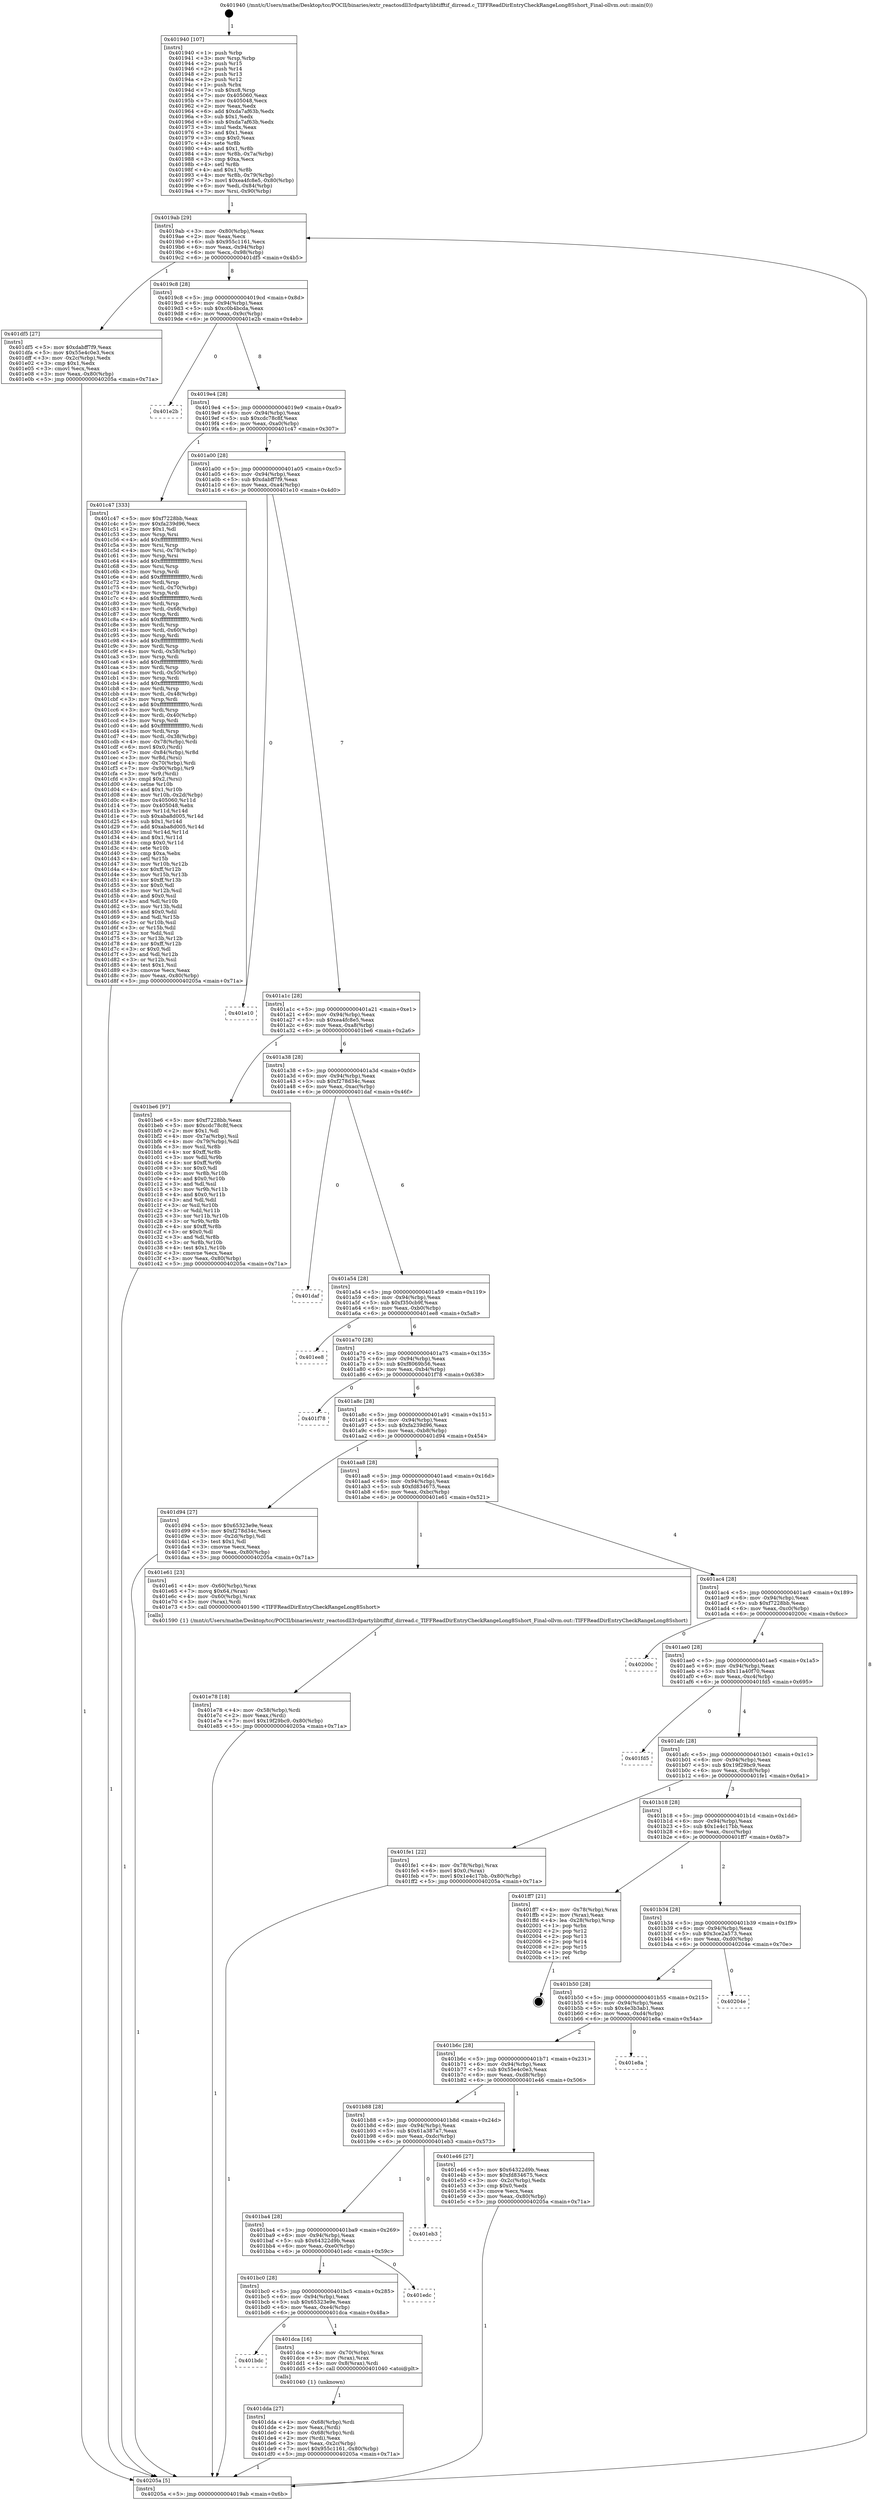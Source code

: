 digraph "0x401940" {
  label = "0x401940 (/mnt/c/Users/mathe/Desktop/tcc/POCII/binaries/extr_reactosdll3rdpartylibtifftif_dirread.c_TIFFReadDirEntryCheckRangeLong8Sshort_Final-ollvm.out::main(0))"
  labelloc = "t"
  node[shape=record]

  Entry [label="",width=0.3,height=0.3,shape=circle,fillcolor=black,style=filled]
  "0x4019ab" [label="{
     0x4019ab [29]\l
     | [instrs]\l
     &nbsp;&nbsp;0x4019ab \<+3\>: mov -0x80(%rbp),%eax\l
     &nbsp;&nbsp;0x4019ae \<+2\>: mov %eax,%ecx\l
     &nbsp;&nbsp;0x4019b0 \<+6\>: sub $0x955c1161,%ecx\l
     &nbsp;&nbsp;0x4019b6 \<+6\>: mov %eax,-0x94(%rbp)\l
     &nbsp;&nbsp;0x4019bc \<+6\>: mov %ecx,-0x98(%rbp)\l
     &nbsp;&nbsp;0x4019c2 \<+6\>: je 0000000000401df5 \<main+0x4b5\>\l
  }"]
  "0x401df5" [label="{
     0x401df5 [27]\l
     | [instrs]\l
     &nbsp;&nbsp;0x401df5 \<+5\>: mov $0xdabff7f9,%eax\l
     &nbsp;&nbsp;0x401dfa \<+5\>: mov $0x55e4c0e3,%ecx\l
     &nbsp;&nbsp;0x401dff \<+3\>: mov -0x2c(%rbp),%edx\l
     &nbsp;&nbsp;0x401e02 \<+3\>: cmp $0x1,%edx\l
     &nbsp;&nbsp;0x401e05 \<+3\>: cmovl %ecx,%eax\l
     &nbsp;&nbsp;0x401e08 \<+3\>: mov %eax,-0x80(%rbp)\l
     &nbsp;&nbsp;0x401e0b \<+5\>: jmp 000000000040205a \<main+0x71a\>\l
  }"]
  "0x4019c8" [label="{
     0x4019c8 [28]\l
     | [instrs]\l
     &nbsp;&nbsp;0x4019c8 \<+5\>: jmp 00000000004019cd \<main+0x8d\>\l
     &nbsp;&nbsp;0x4019cd \<+6\>: mov -0x94(%rbp),%eax\l
     &nbsp;&nbsp;0x4019d3 \<+5\>: sub $0xc0b4bcda,%eax\l
     &nbsp;&nbsp;0x4019d8 \<+6\>: mov %eax,-0x9c(%rbp)\l
     &nbsp;&nbsp;0x4019de \<+6\>: je 0000000000401e2b \<main+0x4eb\>\l
  }"]
  Exit [label="",width=0.3,height=0.3,shape=circle,fillcolor=black,style=filled,peripheries=2]
  "0x401e2b" [label="{
     0x401e2b\l
  }", style=dashed]
  "0x4019e4" [label="{
     0x4019e4 [28]\l
     | [instrs]\l
     &nbsp;&nbsp;0x4019e4 \<+5\>: jmp 00000000004019e9 \<main+0xa9\>\l
     &nbsp;&nbsp;0x4019e9 \<+6\>: mov -0x94(%rbp),%eax\l
     &nbsp;&nbsp;0x4019ef \<+5\>: sub $0xcdc78c8f,%eax\l
     &nbsp;&nbsp;0x4019f4 \<+6\>: mov %eax,-0xa0(%rbp)\l
     &nbsp;&nbsp;0x4019fa \<+6\>: je 0000000000401c47 \<main+0x307\>\l
  }"]
  "0x401e78" [label="{
     0x401e78 [18]\l
     | [instrs]\l
     &nbsp;&nbsp;0x401e78 \<+4\>: mov -0x58(%rbp),%rdi\l
     &nbsp;&nbsp;0x401e7c \<+2\>: mov %eax,(%rdi)\l
     &nbsp;&nbsp;0x401e7e \<+7\>: movl $0x19f29bc9,-0x80(%rbp)\l
     &nbsp;&nbsp;0x401e85 \<+5\>: jmp 000000000040205a \<main+0x71a\>\l
  }"]
  "0x401c47" [label="{
     0x401c47 [333]\l
     | [instrs]\l
     &nbsp;&nbsp;0x401c47 \<+5\>: mov $0xf7228bb,%eax\l
     &nbsp;&nbsp;0x401c4c \<+5\>: mov $0xfa239d96,%ecx\l
     &nbsp;&nbsp;0x401c51 \<+2\>: mov $0x1,%dl\l
     &nbsp;&nbsp;0x401c53 \<+3\>: mov %rsp,%rsi\l
     &nbsp;&nbsp;0x401c56 \<+4\>: add $0xfffffffffffffff0,%rsi\l
     &nbsp;&nbsp;0x401c5a \<+3\>: mov %rsi,%rsp\l
     &nbsp;&nbsp;0x401c5d \<+4\>: mov %rsi,-0x78(%rbp)\l
     &nbsp;&nbsp;0x401c61 \<+3\>: mov %rsp,%rsi\l
     &nbsp;&nbsp;0x401c64 \<+4\>: add $0xfffffffffffffff0,%rsi\l
     &nbsp;&nbsp;0x401c68 \<+3\>: mov %rsi,%rsp\l
     &nbsp;&nbsp;0x401c6b \<+3\>: mov %rsp,%rdi\l
     &nbsp;&nbsp;0x401c6e \<+4\>: add $0xfffffffffffffff0,%rdi\l
     &nbsp;&nbsp;0x401c72 \<+3\>: mov %rdi,%rsp\l
     &nbsp;&nbsp;0x401c75 \<+4\>: mov %rdi,-0x70(%rbp)\l
     &nbsp;&nbsp;0x401c79 \<+3\>: mov %rsp,%rdi\l
     &nbsp;&nbsp;0x401c7c \<+4\>: add $0xfffffffffffffff0,%rdi\l
     &nbsp;&nbsp;0x401c80 \<+3\>: mov %rdi,%rsp\l
     &nbsp;&nbsp;0x401c83 \<+4\>: mov %rdi,-0x68(%rbp)\l
     &nbsp;&nbsp;0x401c87 \<+3\>: mov %rsp,%rdi\l
     &nbsp;&nbsp;0x401c8a \<+4\>: add $0xfffffffffffffff0,%rdi\l
     &nbsp;&nbsp;0x401c8e \<+3\>: mov %rdi,%rsp\l
     &nbsp;&nbsp;0x401c91 \<+4\>: mov %rdi,-0x60(%rbp)\l
     &nbsp;&nbsp;0x401c95 \<+3\>: mov %rsp,%rdi\l
     &nbsp;&nbsp;0x401c98 \<+4\>: add $0xfffffffffffffff0,%rdi\l
     &nbsp;&nbsp;0x401c9c \<+3\>: mov %rdi,%rsp\l
     &nbsp;&nbsp;0x401c9f \<+4\>: mov %rdi,-0x58(%rbp)\l
     &nbsp;&nbsp;0x401ca3 \<+3\>: mov %rsp,%rdi\l
     &nbsp;&nbsp;0x401ca6 \<+4\>: add $0xfffffffffffffff0,%rdi\l
     &nbsp;&nbsp;0x401caa \<+3\>: mov %rdi,%rsp\l
     &nbsp;&nbsp;0x401cad \<+4\>: mov %rdi,-0x50(%rbp)\l
     &nbsp;&nbsp;0x401cb1 \<+3\>: mov %rsp,%rdi\l
     &nbsp;&nbsp;0x401cb4 \<+4\>: add $0xfffffffffffffff0,%rdi\l
     &nbsp;&nbsp;0x401cb8 \<+3\>: mov %rdi,%rsp\l
     &nbsp;&nbsp;0x401cbb \<+4\>: mov %rdi,-0x48(%rbp)\l
     &nbsp;&nbsp;0x401cbf \<+3\>: mov %rsp,%rdi\l
     &nbsp;&nbsp;0x401cc2 \<+4\>: add $0xfffffffffffffff0,%rdi\l
     &nbsp;&nbsp;0x401cc6 \<+3\>: mov %rdi,%rsp\l
     &nbsp;&nbsp;0x401cc9 \<+4\>: mov %rdi,-0x40(%rbp)\l
     &nbsp;&nbsp;0x401ccd \<+3\>: mov %rsp,%rdi\l
     &nbsp;&nbsp;0x401cd0 \<+4\>: add $0xfffffffffffffff0,%rdi\l
     &nbsp;&nbsp;0x401cd4 \<+3\>: mov %rdi,%rsp\l
     &nbsp;&nbsp;0x401cd7 \<+4\>: mov %rdi,-0x38(%rbp)\l
     &nbsp;&nbsp;0x401cdb \<+4\>: mov -0x78(%rbp),%rdi\l
     &nbsp;&nbsp;0x401cdf \<+6\>: movl $0x0,(%rdi)\l
     &nbsp;&nbsp;0x401ce5 \<+7\>: mov -0x84(%rbp),%r8d\l
     &nbsp;&nbsp;0x401cec \<+3\>: mov %r8d,(%rsi)\l
     &nbsp;&nbsp;0x401cef \<+4\>: mov -0x70(%rbp),%rdi\l
     &nbsp;&nbsp;0x401cf3 \<+7\>: mov -0x90(%rbp),%r9\l
     &nbsp;&nbsp;0x401cfa \<+3\>: mov %r9,(%rdi)\l
     &nbsp;&nbsp;0x401cfd \<+3\>: cmpl $0x2,(%rsi)\l
     &nbsp;&nbsp;0x401d00 \<+4\>: setne %r10b\l
     &nbsp;&nbsp;0x401d04 \<+4\>: and $0x1,%r10b\l
     &nbsp;&nbsp;0x401d08 \<+4\>: mov %r10b,-0x2d(%rbp)\l
     &nbsp;&nbsp;0x401d0c \<+8\>: mov 0x405060,%r11d\l
     &nbsp;&nbsp;0x401d14 \<+7\>: mov 0x405048,%ebx\l
     &nbsp;&nbsp;0x401d1b \<+3\>: mov %r11d,%r14d\l
     &nbsp;&nbsp;0x401d1e \<+7\>: sub $0xaba8d005,%r14d\l
     &nbsp;&nbsp;0x401d25 \<+4\>: sub $0x1,%r14d\l
     &nbsp;&nbsp;0x401d29 \<+7\>: add $0xaba8d005,%r14d\l
     &nbsp;&nbsp;0x401d30 \<+4\>: imul %r14d,%r11d\l
     &nbsp;&nbsp;0x401d34 \<+4\>: and $0x1,%r11d\l
     &nbsp;&nbsp;0x401d38 \<+4\>: cmp $0x0,%r11d\l
     &nbsp;&nbsp;0x401d3c \<+4\>: sete %r10b\l
     &nbsp;&nbsp;0x401d40 \<+3\>: cmp $0xa,%ebx\l
     &nbsp;&nbsp;0x401d43 \<+4\>: setl %r15b\l
     &nbsp;&nbsp;0x401d47 \<+3\>: mov %r10b,%r12b\l
     &nbsp;&nbsp;0x401d4a \<+4\>: xor $0xff,%r12b\l
     &nbsp;&nbsp;0x401d4e \<+3\>: mov %r15b,%r13b\l
     &nbsp;&nbsp;0x401d51 \<+4\>: xor $0xff,%r13b\l
     &nbsp;&nbsp;0x401d55 \<+3\>: xor $0x0,%dl\l
     &nbsp;&nbsp;0x401d58 \<+3\>: mov %r12b,%sil\l
     &nbsp;&nbsp;0x401d5b \<+4\>: and $0x0,%sil\l
     &nbsp;&nbsp;0x401d5f \<+3\>: and %dl,%r10b\l
     &nbsp;&nbsp;0x401d62 \<+3\>: mov %r13b,%dil\l
     &nbsp;&nbsp;0x401d65 \<+4\>: and $0x0,%dil\l
     &nbsp;&nbsp;0x401d69 \<+3\>: and %dl,%r15b\l
     &nbsp;&nbsp;0x401d6c \<+3\>: or %r10b,%sil\l
     &nbsp;&nbsp;0x401d6f \<+3\>: or %r15b,%dil\l
     &nbsp;&nbsp;0x401d72 \<+3\>: xor %dil,%sil\l
     &nbsp;&nbsp;0x401d75 \<+3\>: or %r13b,%r12b\l
     &nbsp;&nbsp;0x401d78 \<+4\>: xor $0xff,%r12b\l
     &nbsp;&nbsp;0x401d7c \<+3\>: or $0x0,%dl\l
     &nbsp;&nbsp;0x401d7f \<+3\>: and %dl,%r12b\l
     &nbsp;&nbsp;0x401d82 \<+3\>: or %r12b,%sil\l
     &nbsp;&nbsp;0x401d85 \<+4\>: test $0x1,%sil\l
     &nbsp;&nbsp;0x401d89 \<+3\>: cmovne %ecx,%eax\l
     &nbsp;&nbsp;0x401d8c \<+3\>: mov %eax,-0x80(%rbp)\l
     &nbsp;&nbsp;0x401d8f \<+5\>: jmp 000000000040205a \<main+0x71a\>\l
  }"]
  "0x401a00" [label="{
     0x401a00 [28]\l
     | [instrs]\l
     &nbsp;&nbsp;0x401a00 \<+5\>: jmp 0000000000401a05 \<main+0xc5\>\l
     &nbsp;&nbsp;0x401a05 \<+6\>: mov -0x94(%rbp),%eax\l
     &nbsp;&nbsp;0x401a0b \<+5\>: sub $0xdabff7f9,%eax\l
     &nbsp;&nbsp;0x401a10 \<+6\>: mov %eax,-0xa4(%rbp)\l
     &nbsp;&nbsp;0x401a16 \<+6\>: je 0000000000401e10 \<main+0x4d0\>\l
  }"]
  "0x401dda" [label="{
     0x401dda [27]\l
     | [instrs]\l
     &nbsp;&nbsp;0x401dda \<+4\>: mov -0x68(%rbp),%rdi\l
     &nbsp;&nbsp;0x401dde \<+2\>: mov %eax,(%rdi)\l
     &nbsp;&nbsp;0x401de0 \<+4\>: mov -0x68(%rbp),%rdi\l
     &nbsp;&nbsp;0x401de4 \<+2\>: mov (%rdi),%eax\l
     &nbsp;&nbsp;0x401de6 \<+3\>: mov %eax,-0x2c(%rbp)\l
     &nbsp;&nbsp;0x401de9 \<+7\>: movl $0x955c1161,-0x80(%rbp)\l
     &nbsp;&nbsp;0x401df0 \<+5\>: jmp 000000000040205a \<main+0x71a\>\l
  }"]
  "0x401e10" [label="{
     0x401e10\l
  }", style=dashed]
  "0x401a1c" [label="{
     0x401a1c [28]\l
     | [instrs]\l
     &nbsp;&nbsp;0x401a1c \<+5\>: jmp 0000000000401a21 \<main+0xe1\>\l
     &nbsp;&nbsp;0x401a21 \<+6\>: mov -0x94(%rbp),%eax\l
     &nbsp;&nbsp;0x401a27 \<+5\>: sub $0xea4fc8e5,%eax\l
     &nbsp;&nbsp;0x401a2c \<+6\>: mov %eax,-0xa8(%rbp)\l
     &nbsp;&nbsp;0x401a32 \<+6\>: je 0000000000401be6 \<main+0x2a6\>\l
  }"]
  "0x401bdc" [label="{
     0x401bdc\l
  }", style=dashed]
  "0x401be6" [label="{
     0x401be6 [97]\l
     | [instrs]\l
     &nbsp;&nbsp;0x401be6 \<+5\>: mov $0xf7228bb,%eax\l
     &nbsp;&nbsp;0x401beb \<+5\>: mov $0xcdc78c8f,%ecx\l
     &nbsp;&nbsp;0x401bf0 \<+2\>: mov $0x1,%dl\l
     &nbsp;&nbsp;0x401bf2 \<+4\>: mov -0x7a(%rbp),%sil\l
     &nbsp;&nbsp;0x401bf6 \<+4\>: mov -0x79(%rbp),%dil\l
     &nbsp;&nbsp;0x401bfa \<+3\>: mov %sil,%r8b\l
     &nbsp;&nbsp;0x401bfd \<+4\>: xor $0xff,%r8b\l
     &nbsp;&nbsp;0x401c01 \<+3\>: mov %dil,%r9b\l
     &nbsp;&nbsp;0x401c04 \<+4\>: xor $0xff,%r9b\l
     &nbsp;&nbsp;0x401c08 \<+3\>: xor $0x0,%dl\l
     &nbsp;&nbsp;0x401c0b \<+3\>: mov %r8b,%r10b\l
     &nbsp;&nbsp;0x401c0e \<+4\>: and $0x0,%r10b\l
     &nbsp;&nbsp;0x401c12 \<+3\>: and %dl,%sil\l
     &nbsp;&nbsp;0x401c15 \<+3\>: mov %r9b,%r11b\l
     &nbsp;&nbsp;0x401c18 \<+4\>: and $0x0,%r11b\l
     &nbsp;&nbsp;0x401c1c \<+3\>: and %dl,%dil\l
     &nbsp;&nbsp;0x401c1f \<+3\>: or %sil,%r10b\l
     &nbsp;&nbsp;0x401c22 \<+3\>: or %dil,%r11b\l
     &nbsp;&nbsp;0x401c25 \<+3\>: xor %r11b,%r10b\l
     &nbsp;&nbsp;0x401c28 \<+3\>: or %r9b,%r8b\l
     &nbsp;&nbsp;0x401c2b \<+4\>: xor $0xff,%r8b\l
     &nbsp;&nbsp;0x401c2f \<+3\>: or $0x0,%dl\l
     &nbsp;&nbsp;0x401c32 \<+3\>: and %dl,%r8b\l
     &nbsp;&nbsp;0x401c35 \<+3\>: or %r8b,%r10b\l
     &nbsp;&nbsp;0x401c38 \<+4\>: test $0x1,%r10b\l
     &nbsp;&nbsp;0x401c3c \<+3\>: cmovne %ecx,%eax\l
     &nbsp;&nbsp;0x401c3f \<+3\>: mov %eax,-0x80(%rbp)\l
     &nbsp;&nbsp;0x401c42 \<+5\>: jmp 000000000040205a \<main+0x71a\>\l
  }"]
  "0x401a38" [label="{
     0x401a38 [28]\l
     | [instrs]\l
     &nbsp;&nbsp;0x401a38 \<+5\>: jmp 0000000000401a3d \<main+0xfd\>\l
     &nbsp;&nbsp;0x401a3d \<+6\>: mov -0x94(%rbp),%eax\l
     &nbsp;&nbsp;0x401a43 \<+5\>: sub $0xf278d34c,%eax\l
     &nbsp;&nbsp;0x401a48 \<+6\>: mov %eax,-0xac(%rbp)\l
     &nbsp;&nbsp;0x401a4e \<+6\>: je 0000000000401daf \<main+0x46f\>\l
  }"]
  "0x40205a" [label="{
     0x40205a [5]\l
     | [instrs]\l
     &nbsp;&nbsp;0x40205a \<+5\>: jmp 00000000004019ab \<main+0x6b\>\l
  }"]
  "0x401940" [label="{
     0x401940 [107]\l
     | [instrs]\l
     &nbsp;&nbsp;0x401940 \<+1\>: push %rbp\l
     &nbsp;&nbsp;0x401941 \<+3\>: mov %rsp,%rbp\l
     &nbsp;&nbsp;0x401944 \<+2\>: push %r15\l
     &nbsp;&nbsp;0x401946 \<+2\>: push %r14\l
     &nbsp;&nbsp;0x401948 \<+2\>: push %r13\l
     &nbsp;&nbsp;0x40194a \<+2\>: push %r12\l
     &nbsp;&nbsp;0x40194c \<+1\>: push %rbx\l
     &nbsp;&nbsp;0x40194d \<+7\>: sub $0xc8,%rsp\l
     &nbsp;&nbsp;0x401954 \<+7\>: mov 0x405060,%eax\l
     &nbsp;&nbsp;0x40195b \<+7\>: mov 0x405048,%ecx\l
     &nbsp;&nbsp;0x401962 \<+2\>: mov %eax,%edx\l
     &nbsp;&nbsp;0x401964 \<+6\>: add $0xda7af63b,%edx\l
     &nbsp;&nbsp;0x40196a \<+3\>: sub $0x1,%edx\l
     &nbsp;&nbsp;0x40196d \<+6\>: sub $0xda7af63b,%edx\l
     &nbsp;&nbsp;0x401973 \<+3\>: imul %edx,%eax\l
     &nbsp;&nbsp;0x401976 \<+3\>: and $0x1,%eax\l
     &nbsp;&nbsp;0x401979 \<+3\>: cmp $0x0,%eax\l
     &nbsp;&nbsp;0x40197c \<+4\>: sete %r8b\l
     &nbsp;&nbsp;0x401980 \<+4\>: and $0x1,%r8b\l
     &nbsp;&nbsp;0x401984 \<+4\>: mov %r8b,-0x7a(%rbp)\l
     &nbsp;&nbsp;0x401988 \<+3\>: cmp $0xa,%ecx\l
     &nbsp;&nbsp;0x40198b \<+4\>: setl %r8b\l
     &nbsp;&nbsp;0x40198f \<+4\>: and $0x1,%r8b\l
     &nbsp;&nbsp;0x401993 \<+4\>: mov %r8b,-0x79(%rbp)\l
     &nbsp;&nbsp;0x401997 \<+7\>: movl $0xea4fc8e5,-0x80(%rbp)\l
     &nbsp;&nbsp;0x40199e \<+6\>: mov %edi,-0x84(%rbp)\l
     &nbsp;&nbsp;0x4019a4 \<+7\>: mov %rsi,-0x90(%rbp)\l
  }"]
  "0x401dca" [label="{
     0x401dca [16]\l
     | [instrs]\l
     &nbsp;&nbsp;0x401dca \<+4\>: mov -0x70(%rbp),%rax\l
     &nbsp;&nbsp;0x401dce \<+3\>: mov (%rax),%rax\l
     &nbsp;&nbsp;0x401dd1 \<+4\>: mov 0x8(%rax),%rdi\l
     &nbsp;&nbsp;0x401dd5 \<+5\>: call 0000000000401040 \<atoi@plt\>\l
     | [calls]\l
     &nbsp;&nbsp;0x401040 \{1\} (unknown)\l
  }"]
  "0x401bc0" [label="{
     0x401bc0 [28]\l
     | [instrs]\l
     &nbsp;&nbsp;0x401bc0 \<+5\>: jmp 0000000000401bc5 \<main+0x285\>\l
     &nbsp;&nbsp;0x401bc5 \<+6\>: mov -0x94(%rbp),%eax\l
     &nbsp;&nbsp;0x401bcb \<+5\>: sub $0x65323e9e,%eax\l
     &nbsp;&nbsp;0x401bd0 \<+6\>: mov %eax,-0xe4(%rbp)\l
     &nbsp;&nbsp;0x401bd6 \<+6\>: je 0000000000401dca \<main+0x48a\>\l
  }"]
  "0x401daf" [label="{
     0x401daf\l
  }", style=dashed]
  "0x401a54" [label="{
     0x401a54 [28]\l
     | [instrs]\l
     &nbsp;&nbsp;0x401a54 \<+5\>: jmp 0000000000401a59 \<main+0x119\>\l
     &nbsp;&nbsp;0x401a59 \<+6\>: mov -0x94(%rbp),%eax\l
     &nbsp;&nbsp;0x401a5f \<+5\>: sub $0xf350cb9f,%eax\l
     &nbsp;&nbsp;0x401a64 \<+6\>: mov %eax,-0xb0(%rbp)\l
     &nbsp;&nbsp;0x401a6a \<+6\>: je 0000000000401ee8 \<main+0x5a8\>\l
  }"]
  "0x401edc" [label="{
     0x401edc\l
  }", style=dashed]
  "0x401ee8" [label="{
     0x401ee8\l
  }", style=dashed]
  "0x401a70" [label="{
     0x401a70 [28]\l
     | [instrs]\l
     &nbsp;&nbsp;0x401a70 \<+5\>: jmp 0000000000401a75 \<main+0x135\>\l
     &nbsp;&nbsp;0x401a75 \<+6\>: mov -0x94(%rbp),%eax\l
     &nbsp;&nbsp;0x401a7b \<+5\>: sub $0xf8069b56,%eax\l
     &nbsp;&nbsp;0x401a80 \<+6\>: mov %eax,-0xb4(%rbp)\l
     &nbsp;&nbsp;0x401a86 \<+6\>: je 0000000000401f78 \<main+0x638\>\l
  }"]
  "0x401ba4" [label="{
     0x401ba4 [28]\l
     | [instrs]\l
     &nbsp;&nbsp;0x401ba4 \<+5\>: jmp 0000000000401ba9 \<main+0x269\>\l
     &nbsp;&nbsp;0x401ba9 \<+6\>: mov -0x94(%rbp),%eax\l
     &nbsp;&nbsp;0x401baf \<+5\>: sub $0x64322d9b,%eax\l
     &nbsp;&nbsp;0x401bb4 \<+6\>: mov %eax,-0xe0(%rbp)\l
     &nbsp;&nbsp;0x401bba \<+6\>: je 0000000000401edc \<main+0x59c\>\l
  }"]
  "0x401f78" [label="{
     0x401f78\l
  }", style=dashed]
  "0x401a8c" [label="{
     0x401a8c [28]\l
     | [instrs]\l
     &nbsp;&nbsp;0x401a8c \<+5\>: jmp 0000000000401a91 \<main+0x151\>\l
     &nbsp;&nbsp;0x401a91 \<+6\>: mov -0x94(%rbp),%eax\l
     &nbsp;&nbsp;0x401a97 \<+5\>: sub $0xfa239d96,%eax\l
     &nbsp;&nbsp;0x401a9c \<+6\>: mov %eax,-0xb8(%rbp)\l
     &nbsp;&nbsp;0x401aa2 \<+6\>: je 0000000000401d94 \<main+0x454\>\l
  }"]
  "0x401eb3" [label="{
     0x401eb3\l
  }", style=dashed]
  "0x401d94" [label="{
     0x401d94 [27]\l
     | [instrs]\l
     &nbsp;&nbsp;0x401d94 \<+5\>: mov $0x65323e9e,%eax\l
     &nbsp;&nbsp;0x401d99 \<+5\>: mov $0xf278d34c,%ecx\l
     &nbsp;&nbsp;0x401d9e \<+3\>: mov -0x2d(%rbp),%dl\l
     &nbsp;&nbsp;0x401da1 \<+3\>: test $0x1,%dl\l
     &nbsp;&nbsp;0x401da4 \<+3\>: cmovne %ecx,%eax\l
     &nbsp;&nbsp;0x401da7 \<+3\>: mov %eax,-0x80(%rbp)\l
     &nbsp;&nbsp;0x401daa \<+5\>: jmp 000000000040205a \<main+0x71a\>\l
  }"]
  "0x401aa8" [label="{
     0x401aa8 [28]\l
     | [instrs]\l
     &nbsp;&nbsp;0x401aa8 \<+5\>: jmp 0000000000401aad \<main+0x16d\>\l
     &nbsp;&nbsp;0x401aad \<+6\>: mov -0x94(%rbp),%eax\l
     &nbsp;&nbsp;0x401ab3 \<+5\>: sub $0xfd834675,%eax\l
     &nbsp;&nbsp;0x401ab8 \<+6\>: mov %eax,-0xbc(%rbp)\l
     &nbsp;&nbsp;0x401abe \<+6\>: je 0000000000401e61 \<main+0x521\>\l
  }"]
  "0x401b88" [label="{
     0x401b88 [28]\l
     | [instrs]\l
     &nbsp;&nbsp;0x401b88 \<+5\>: jmp 0000000000401b8d \<main+0x24d\>\l
     &nbsp;&nbsp;0x401b8d \<+6\>: mov -0x94(%rbp),%eax\l
     &nbsp;&nbsp;0x401b93 \<+5\>: sub $0x61a387a7,%eax\l
     &nbsp;&nbsp;0x401b98 \<+6\>: mov %eax,-0xdc(%rbp)\l
     &nbsp;&nbsp;0x401b9e \<+6\>: je 0000000000401eb3 \<main+0x573\>\l
  }"]
  "0x401e61" [label="{
     0x401e61 [23]\l
     | [instrs]\l
     &nbsp;&nbsp;0x401e61 \<+4\>: mov -0x60(%rbp),%rax\l
     &nbsp;&nbsp;0x401e65 \<+7\>: movq $0x64,(%rax)\l
     &nbsp;&nbsp;0x401e6c \<+4\>: mov -0x60(%rbp),%rax\l
     &nbsp;&nbsp;0x401e70 \<+3\>: mov (%rax),%rdi\l
     &nbsp;&nbsp;0x401e73 \<+5\>: call 0000000000401590 \<TIFFReadDirEntryCheckRangeLong8Sshort\>\l
     | [calls]\l
     &nbsp;&nbsp;0x401590 \{1\} (/mnt/c/Users/mathe/Desktop/tcc/POCII/binaries/extr_reactosdll3rdpartylibtifftif_dirread.c_TIFFReadDirEntryCheckRangeLong8Sshort_Final-ollvm.out::TIFFReadDirEntryCheckRangeLong8Sshort)\l
  }"]
  "0x401ac4" [label="{
     0x401ac4 [28]\l
     | [instrs]\l
     &nbsp;&nbsp;0x401ac4 \<+5\>: jmp 0000000000401ac9 \<main+0x189\>\l
     &nbsp;&nbsp;0x401ac9 \<+6\>: mov -0x94(%rbp),%eax\l
     &nbsp;&nbsp;0x401acf \<+5\>: sub $0xf7228bb,%eax\l
     &nbsp;&nbsp;0x401ad4 \<+6\>: mov %eax,-0xc0(%rbp)\l
     &nbsp;&nbsp;0x401ada \<+6\>: je 000000000040200c \<main+0x6cc\>\l
  }"]
  "0x401e46" [label="{
     0x401e46 [27]\l
     | [instrs]\l
     &nbsp;&nbsp;0x401e46 \<+5\>: mov $0x64322d9b,%eax\l
     &nbsp;&nbsp;0x401e4b \<+5\>: mov $0xfd834675,%ecx\l
     &nbsp;&nbsp;0x401e50 \<+3\>: mov -0x2c(%rbp),%edx\l
     &nbsp;&nbsp;0x401e53 \<+3\>: cmp $0x0,%edx\l
     &nbsp;&nbsp;0x401e56 \<+3\>: cmove %ecx,%eax\l
     &nbsp;&nbsp;0x401e59 \<+3\>: mov %eax,-0x80(%rbp)\l
     &nbsp;&nbsp;0x401e5c \<+5\>: jmp 000000000040205a \<main+0x71a\>\l
  }"]
  "0x40200c" [label="{
     0x40200c\l
  }", style=dashed]
  "0x401ae0" [label="{
     0x401ae0 [28]\l
     | [instrs]\l
     &nbsp;&nbsp;0x401ae0 \<+5\>: jmp 0000000000401ae5 \<main+0x1a5\>\l
     &nbsp;&nbsp;0x401ae5 \<+6\>: mov -0x94(%rbp),%eax\l
     &nbsp;&nbsp;0x401aeb \<+5\>: sub $0x11a40f70,%eax\l
     &nbsp;&nbsp;0x401af0 \<+6\>: mov %eax,-0xc4(%rbp)\l
     &nbsp;&nbsp;0x401af6 \<+6\>: je 0000000000401fd5 \<main+0x695\>\l
  }"]
  "0x401b6c" [label="{
     0x401b6c [28]\l
     | [instrs]\l
     &nbsp;&nbsp;0x401b6c \<+5\>: jmp 0000000000401b71 \<main+0x231\>\l
     &nbsp;&nbsp;0x401b71 \<+6\>: mov -0x94(%rbp),%eax\l
     &nbsp;&nbsp;0x401b77 \<+5\>: sub $0x55e4c0e3,%eax\l
     &nbsp;&nbsp;0x401b7c \<+6\>: mov %eax,-0xd8(%rbp)\l
     &nbsp;&nbsp;0x401b82 \<+6\>: je 0000000000401e46 \<main+0x506\>\l
  }"]
  "0x401fd5" [label="{
     0x401fd5\l
  }", style=dashed]
  "0x401afc" [label="{
     0x401afc [28]\l
     | [instrs]\l
     &nbsp;&nbsp;0x401afc \<+5\>: jmp 0000000000401b01 \<main+0x1c1\>\l
     &nbsp;&nbsp;0x401b01 \<+6\>: mov -0x94(%rbp),%eax\l
     &nbsp;&nbsp;0x401b07 \<+5\>: sub $0x19f29bc9,%eax\l
     &nbsp;&nbsp;0x401b0c \<+6\>: mov %eax,-0xc8(%rbp)\l
     &nbsp;&nbsp;0x401b12 \<+6\>: je 0000000000401fe1 \<main+0x6a1\>\l
  }"]
  "0x401e8a" [label="{
     0x401e8a\l
  }", style=dashed]
  "0x401fe1" [label="{
     0x401fe1 [22]\l
     | [instrs]\l
     &nbsp;&nbsp;0x401fe1 \<+4\>: mov -0x78(%rbp),%rax\l
     &nbsp;&nbsp;0x401fe5 \<+6\>: movl $0x0,(%rax)\l
     &nbsp;&nbsp;0x401feb \<+7\>: movl $0x1e4c17bb,-0x80(%rbp)\l
     &nbsp;&nbsp;0x401ff2 \<+5\>: jmp 000000000040205a \<main+0x71a\>\l
  }"]
  "0x401b18" [label="{
     0x401b18 [28]\l
     | [instrs]\l
     &nbsp;&nbsp;0x401b18 \<+5\>: jmp 0000000000401b1d \<main+0x1dd\>\l
     &nbsp;&nbsp;0x401b1d \<+6\>: mov -0x94(%rbp),%eax\l
     &nbsp;&nbsp;0x401b23 \<+5\>: sub $0x1e4c17bb,%eax\l
     &nbsp;&nbsp;0x401b28 \<+6\>: mov %eax,-0xcc(%rbp)\l
     &nbsp;&nbsp;0x401b2e \<+6\>: je 0000000000401ff7 \<main+0x6b7\>\l
  }"]
  "0x401b50" [label="{
     0x401b50 [28]\l
     | [instrs]\l
     &nbsp;&nbsp;0x401b50 \<+5\>: jmp 0000000000401b55 \<main+0x215\>\l
     &nbsp;&nbsp;0x401b55 \<+6\>: mov -0x94(%rbp),%eax\l
     &nbsp;&nbsp;0x401b5b \<+5\>: sub $0x4e3b3ab1,%eax\l
     &nbsp;&nbsp;0x401b60 \<+6\>: mov %eax,-0xd4(%rbp)\l
     &nbsp;&nbsp;0x401b66 \<+6\>: je 0000000000401e8a \<main+0x54a\>\l
  }"]
  "0x401ff7" [label="{
     0x401ff7 [21]\l
     | [instrs]\l
     &nbsp;&nbsp;0x401ff7 \<+4\>: mov -0x78(%rbp),%rax\l
     &nbsp;&nbsp;0x401ffb \<+2\>: mov (%rax),%eax\l
     &nbsp;&nbsp;0x401ffd \<+4\>: lea -0x28(%rbp),%rsp\l
     &nbsp;&nbsp;0x402001 \<+1\>: pop %rbx\l
     &nbsp;&nbsp;0x402002 \<+2\>: pop %r12\l
     &nbsp;&nbsp;0x402004 \<+2\>: pop %r13\l
     &nbsp;&nbsp;0x402006 \<+2\>: pop %r14\l
     &nbsp;&nbsp;0x402008 \<+2\>: pop %r15\l
     &nbsp;&nbsp;0x40200a \<+1\>: pop %rbp\l
     &nbsp;&nbsp;0x40200b \<+1\>: ret\l
  }"]
  "0x401b34" [label="{
     0x401b34 [28]\l
     | [instrs]\l
     &nbsp;&nbsp;0x401b34 \<+5\>: jmp 0000000000401b39 \<main+0x1f9\>\l
     &nbsp;&nbsp;0x401b39 \<+6\>: mov -0x94(%rbp),%eax\l
     &nbsp;&nbsp;0x401b3f \<+5\>: sub $0x3ce2a573,%eax\l
     &nbsp;&nbsp;0x401b44 \<+6\>: mov %eax,-0xd0(%rbp)\l
     &nbsp;&nbsp;0x401b4a \<+6\>: je 000000000040204e \<main+0x70e\>\l
  }"]
  "0x40204e" [label="{
     0x40204e\l
  }", style=dashed]
  Entry -> "0x401940" [label=" 1"]
  "0x4019ab" -> "0x401df5" [label=" 1"]
  "0x4019ab" -> "0x4019c8" [label=" 8"]
  "0x401ff7" -> Exit [label=" 1"]
  "0x4019c8" -> "0x401e2b" [label=" 0"]
  "0x4019c8" -> "0x4019e4" [label=" 8"]
  "0x401fe1" -> "0x40205a" [label=" 1"]
  "0x4019e4" -> "0x401c47" [label=" 1"]
  "0x4019e4" -> "0x401a00" [label=" 7"]
  "0x401e78" -> "0x40205a" [label=" 1"]
  "0x401a00" -> "0x401e10" [label=" 0"]
  "0x401a00" -> "0x401a1c" [label=" 7"]
  "0x401e61" -> "0x401e78" [label=" 1"]
  "0x401a1c" -> "0x401be6" [label=" 1"]
  "0x401a1c" -> "0x401a38" [label=" 6"]
  "0x401be6" -> "0x40205a" [label=" 1"]
  "0x401940" -> "0x4019ab" [label=" 1"]
  "0x40205a" -> "0x4019ab" [label=" 8"]
  "0x401e46" -> "0x40205a" [label=" 1"]
  "0x401c47" -> "0x40205a" [label=" 1"]
  "0x401df5" -> "0x40205a" [label=" 1"]
  "0x401a38" -> "0x401daf" [label=" 0"]
  "0x401a38" -> "0x401a54" [label=" 6"]
  "0x401dca" -> "0x401dda" [label=" 1"]
  "0x401a54" -> "0x401ee8" [label=" 0"]
  "0x401a54" -> "0x401a70" [label=" 6"]
  "0x401bc0" -> "0x401bdc" [label=" 0"]
  "0x401a70" -> "0x401f78" [label=" 0"]
  "0x401a70" -> "0x401a8c" [label=" 6"]
  "0x401dda" -> "0x40205a" [label=" 1"]
  "0x401a8c" -> "0x401d94" [label=" 1"]
  "0x401a8c" -> "0x401aa8" [label=" 5"]
  "0x401d94" -> "0x40205a" [label=" 1"]
  "0x401ba4" -> "0x401bc0" [label=" 1"]
  "0x401aa8" -> "0x401e61" [label=" 1"]
  "0x401aa8" -> "0x401ac4" [label=" 4"]
  "0x401bc0" -> "0x401dca" [label=" 1"]
  "0x401ac4" -> "0x40200c" [label=" 0"]
  "0x401ac4" -> "0x401ae0" [label=" 4"]
  "0x401b88" -> "0x401ba4" [label=" 1"]
  "0x401ae0" -> "0x401fd5" [label=" 0"]
  "0x401ae0" -> "0x401afc" [label=" 4"]
  "0x401ba4" -> "0x401edc" [label=" 0"]
  "0x401afc" -> "0x401fe1" [label=" 1"]
  "0x401afc" -> "0x401b18" [label=" 3"]
  "0x401b6c" -> "0x401b88" [label=" 1"]
  "0x401b18" -> "0x401ff7" [label=" 1"]
  "0x401b18" -> "0x401b34" [label=" 2"]
  "0x401b88" -> "0x401eb3" [label=" 0"]
  "0x401b34" -> "0x40204e" [label=" 0"]
  "0x401b34" -> "0x401b50" [label=" 2"]
  "0x401b6c" -> "0x401e46" [label=" 1"]
  "0x401b50" -> "0x401e8a" [label=" 0"]
  "0x401b50" -> "0x401b6c" [label=" 2"]
}
